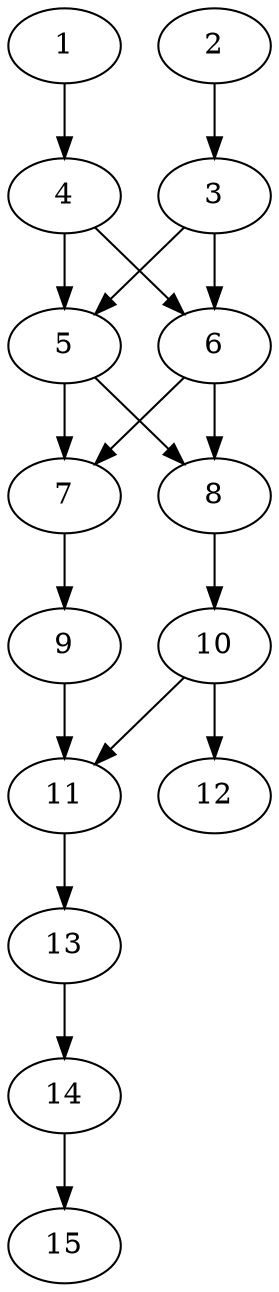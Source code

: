 // DAG automatically generated by daggen at Thu Oct  3 13:59:27 2019
// ./daggen --dot -n 15 --ccr 0.5 --fat 0.3 --regular 0.5 --density 0.6 --mindata 5242880 --maxdata 52428800 
digraph G {
  1 [size="72259584", alpha="0.18", expect_size="36129792"] 
  1 -> 4 [size ="36129792"]
  2 [size="86138880", alpha="0.09", expect_size="43069440"] 
  2 -> 3 [size ="43069440"]
  3 [size="22441984", alpha="0.14", expect_size="11220992"] 
  3 -> 5 [size ="11220992"]
  3 -> 6 [size ="11220992"]
  4 [size="11313152", alpha="0.00", expect_size="5656576"] 
  4 -> 5 [size ="5656576"]
  4 -> 6 [size ="5656576"]
  5 [size="55406592", alpha="0.13", expect_size="27703296"] 
  5 -> 7 [size ="27703296"]
  5 -> 8 [size ="27703296"]
  6 [size="95647744", alpha="0.12", expect_size="47823872"] 
  6 -> 7 [size ="47823872"]
  6 -> 8 [size ="47823872"]
  7 [size="98426880", alpha="0.13", expect_size="49213440"] 
  7 -> 9 [size ="49213440"]
  8 [size="23922688", alpha="0.10", expect_size="11961344"] 
  8 -> 10 [size ="11961344"]
  9 [size="103759872", alpha="0.10", expect_size="51879936"] 
  9 -> 11 [size ="51879936"]
  10 [size="69347328", alpha="0.15", expect_size="34673664"] 
  10 -> 11 [size ="34673664"]
  10 -> 12 [size ="34673664"]
  11 [size="47687680", alpha="0.06", expect_size="23843840"] 
  11 -> 13 [size ="23843840"]
  12 [size="36579328", alpha="0.09", expect_size="18289664"] 
  13 [size="79624192", alpha="0.08", expect_size="39812096"] 
  13 -> 14 [size ="39812096"]
  14 [size="51994624", alpha="0.02", expect_size="25997312"] 
  14 -> 15 [size ="25997312"]
  15 [size="52674560", alpha="0.19", expect_size="26337280"] 
}
